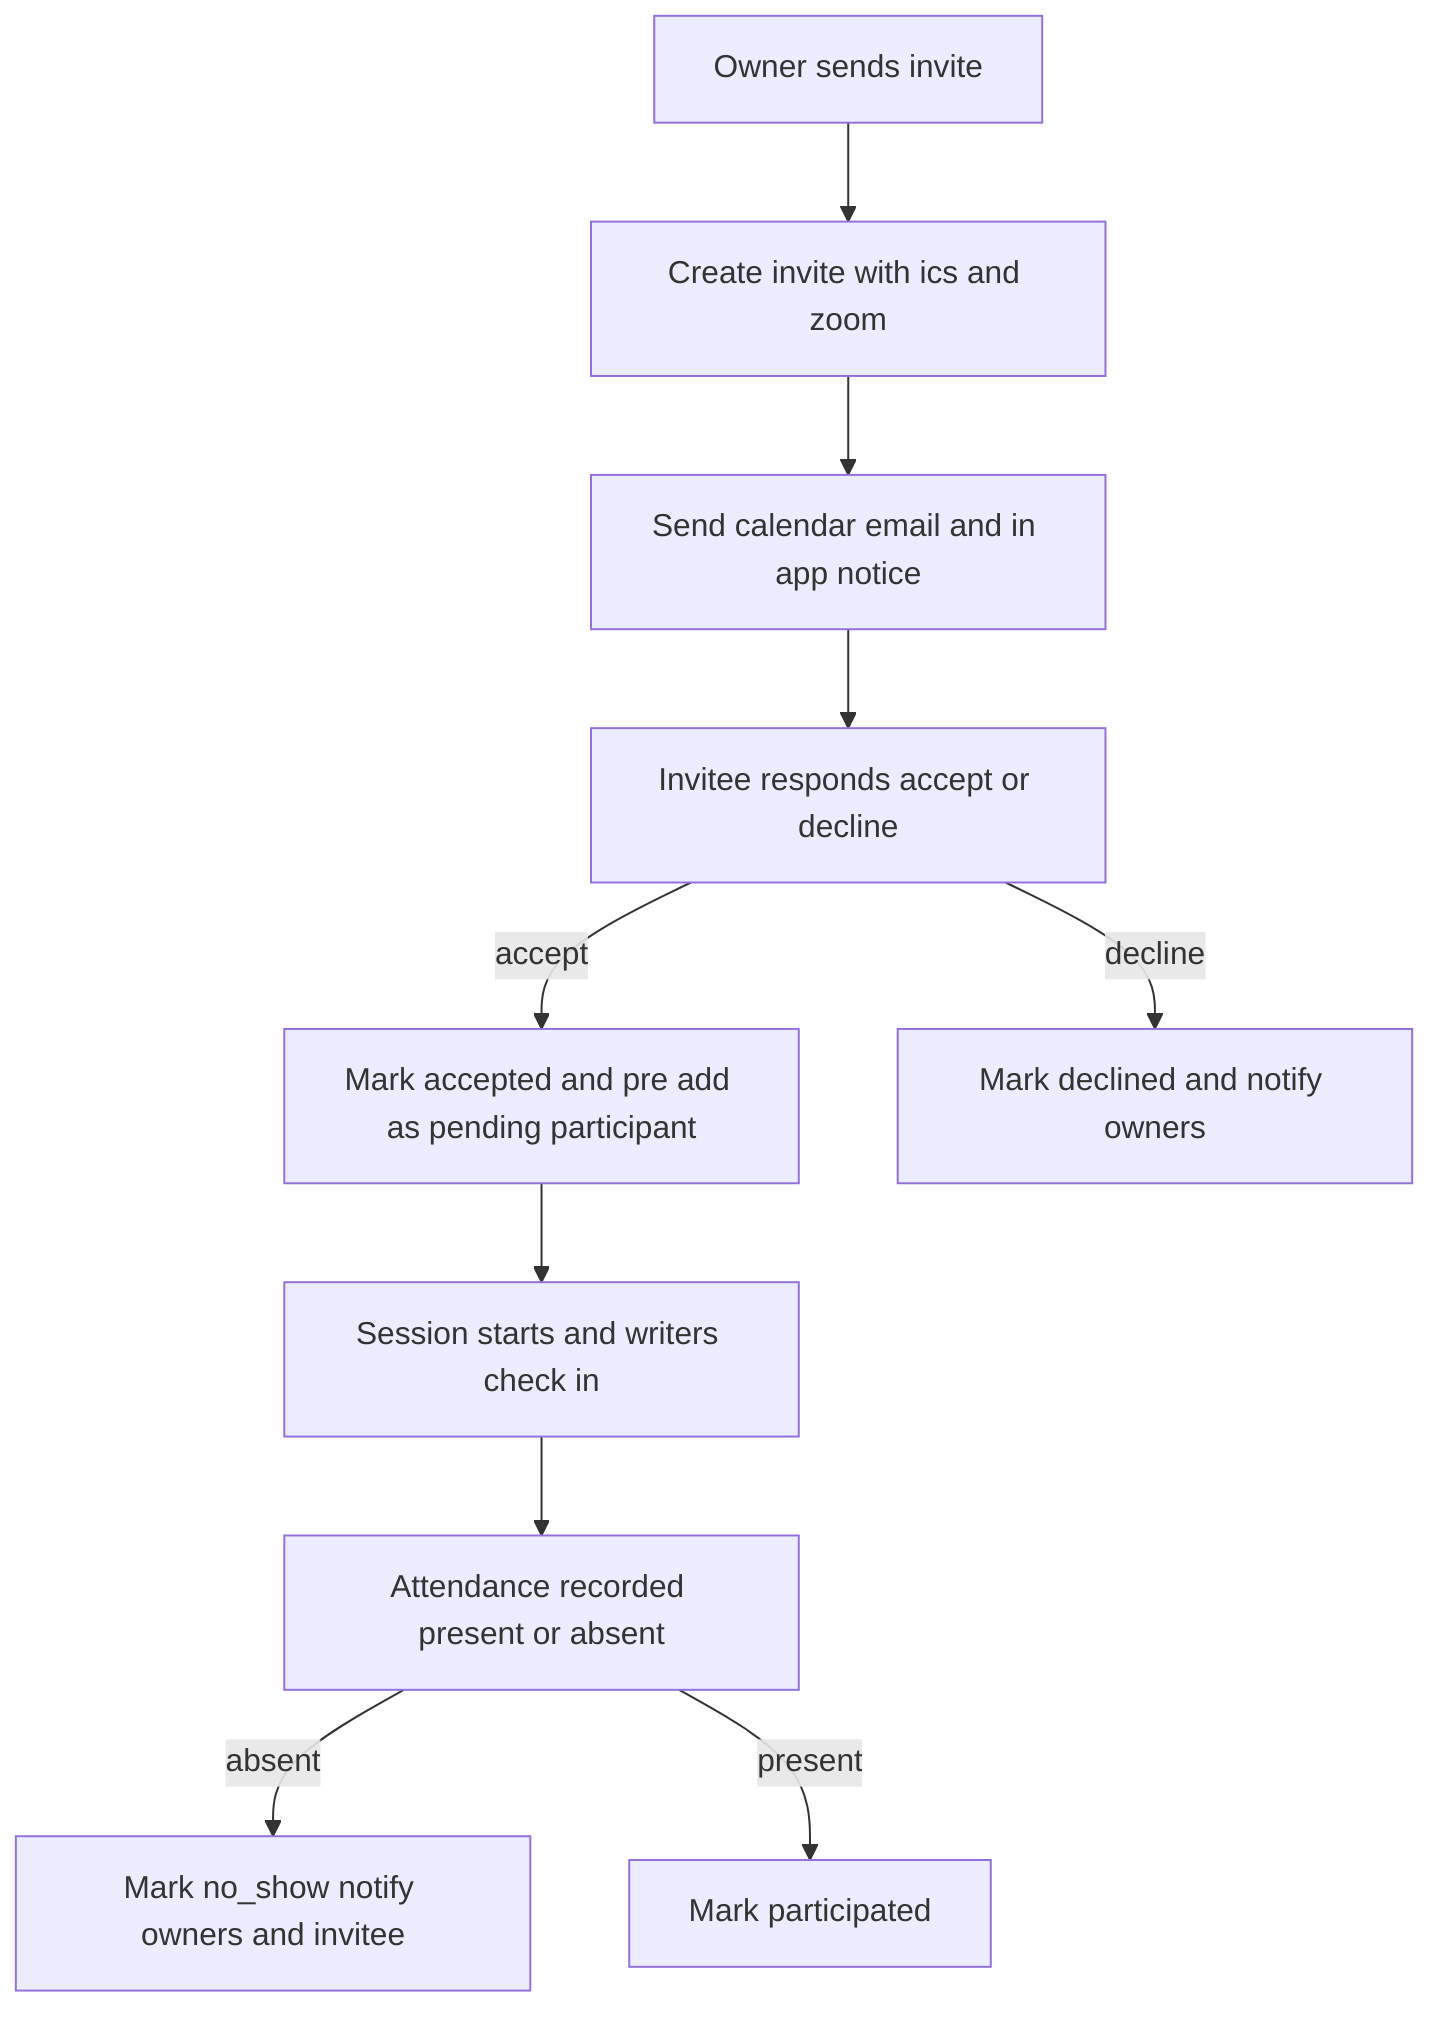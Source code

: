 flowchart TD
  A["Owner sends invite"] --> B["Create invite with ics and zoom"]
  B --> C["Send calendar email and in app notice"]
  C --> D["Invitee responds accept or decline"]
  D -->|accept| E["Mark accepted and pre add as pending participant"]
  D -->|decline| F["Mark declined and notify owners"]
  E --> G["Session starts and writers check in"]
  G --> H["Attendance recorded present or absent"]
  H -->|absent| I["Mark no_show notify owners and invitee"]
  H -->|present| J["Mark participated"]